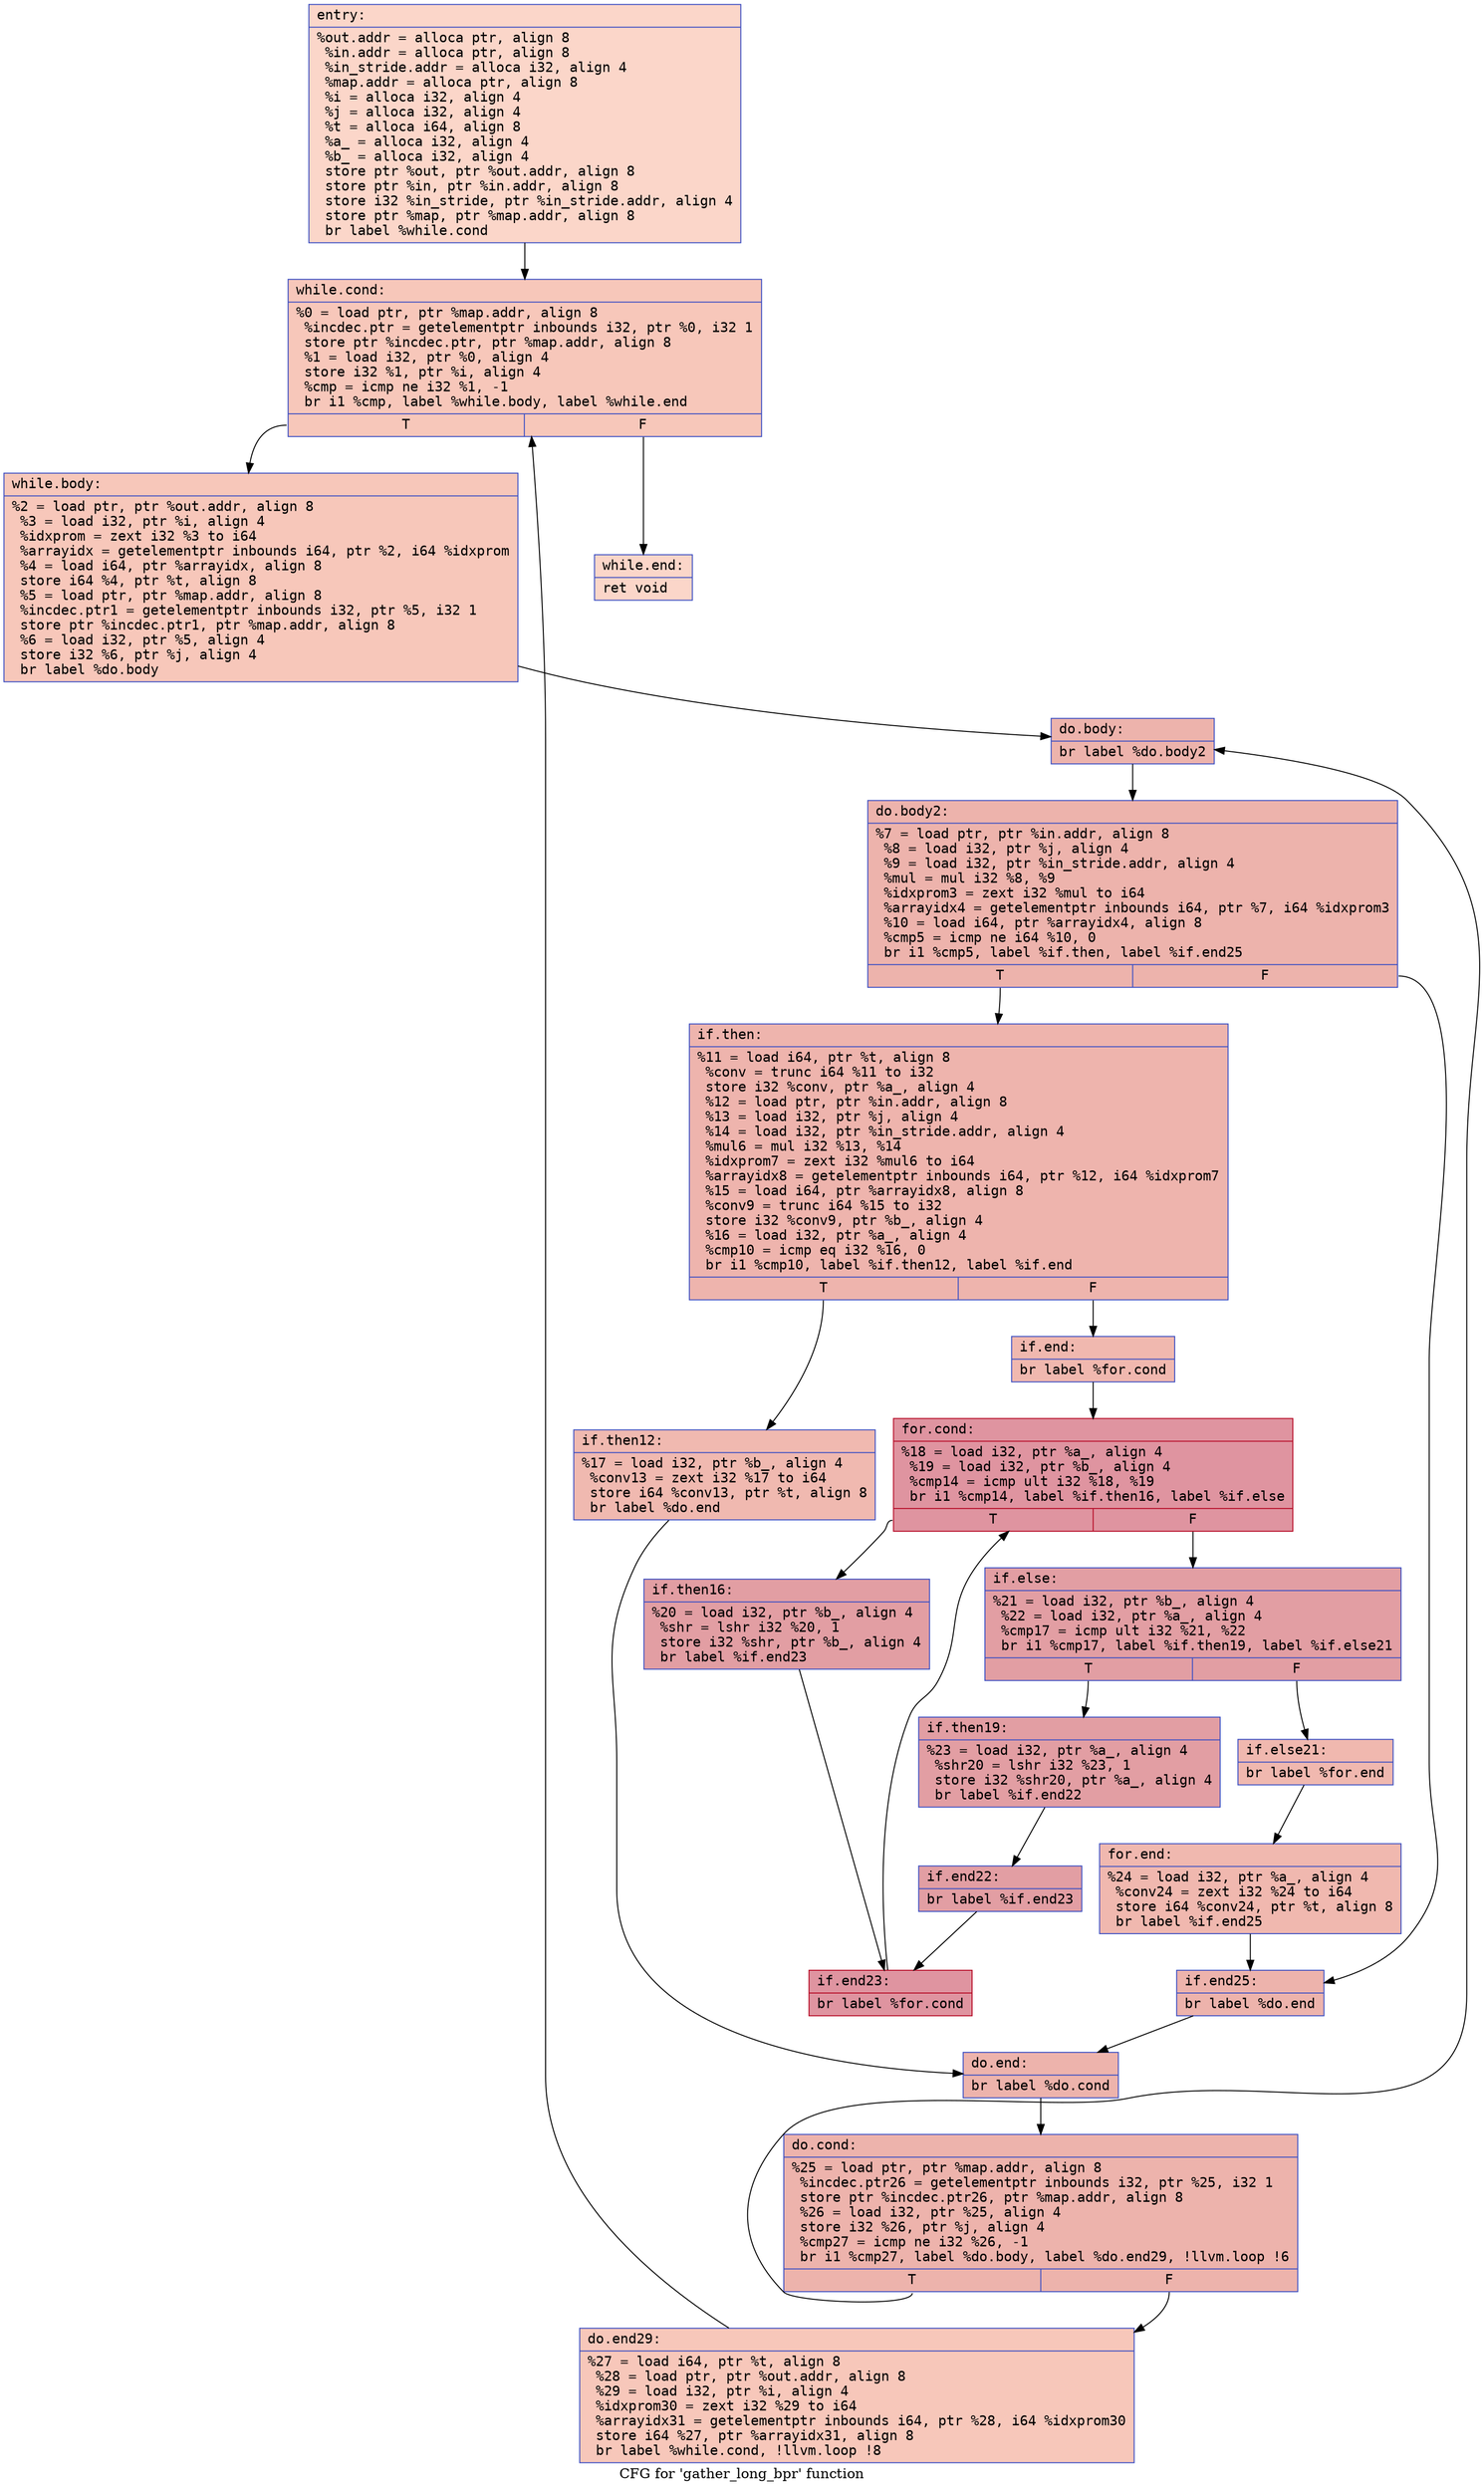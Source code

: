 digraph "CFG for 'gather_long_bpr' function" {
	label="CFG for 'gather_long_bpr' function";

	Node0x55e011cead20 [shape=record,color="#3d50c3ff", style=filled, fillcolor="#f6a38570" fontname="Courier",label="{entry:\l|  %out.addr = alloca ptr, align 8\l  %in.addr = alloca ptr, align 8\l  %in_stride.addr = alloca i32, align 4\l  %map.addr = alloca ptr, align 8\l  %i = alloca i32, align 4\l  %j = alloca i32, align 4\l  %t = alloca i64, align 8\l  %a_ = alloca i32, align 4\l  %b_ = alloca i32, align 4\l  store ptr %out, ptr %out.addr, align 8\l  store ptr %in, ptr %in.addr, align 8\l  store i32 %in_stride, ptr %in_stride.addr, align 4\l  store ptr %map, ptr %map.addr, align 8\l  br label %while.cond\l}"];
	Node0x55e011cead20 -> Node0x55e011ceb610[tooltip="entry -> while.cond\nProbability 100.00%" ];
	Node0x55e011ceb610 [shape=record,color="#3d50c3ff", style=filled, fillcolor="#ec7f6370" fontname="Courier",label="{while.cond:\l|  %0 = load ptr, ptr %map.addr, align 8\l  %incdec.ptr = getelementptr inbounds i32, ptr %0, i32 1\l  store ptr %incdec.ptr, ptr %map.addr, align 8\l  %1 = load i32, ptr %0, align 4\l  store i32 %1, ptr %i, align 4\l  %cmp = icmp ne i32 %1, -1\l  br i1 %cmp, label %while.body, label %while.end\l|{<s0>T|<s1>F}}"];
	Node0x55e011ceb610:s0 -> Node0x55e011ceba90[tooltip="while.cond -> while.body\nProbability 96.88%" ];
	Node0x55e011ceb610:s1 -> Node0x55e011cebb10[tooltip="while.cond -> while.end\nProbability 3.12%" ];
	Node0x55e011ceba90 [shape=record,color="#3d50c3ff", style=filled, fillcolor="#ec7f6370" fontname="Courier",label="{while.body:\l|  %2 = load ptr, ptr %out.addr, align 8\l  %3 = load i32, ptr %i, align 4\l  %idxprom = zext i32 %3 to i64\l  %arrayidx = getelementptr inbounds i64, ptr %2, i64 %idxprom\l  %4 = load i64, ptr %arrayidx, align 8\l  store i64 %4, ptr %t, align 8\l  %5 = load ptr, ptr %map.addr, align 8\l  %incdec.ptr1 = getelementptr inbounds i32, ptr %5, i32 1\l  store ptr %incdec.ptr1, ptr %map.addr, align 8\l  %6 = load i32, ptr %5, align 4\l  store i32 %6, ptr %j, align 4\l  br label %do.body\l}"];
	Node0x55e011ceba90 -> Node0x55e011cec2d0[tooltip="while.body -> do.body\nProbability 100.00%" ];
	Node0x55e011cec2d0 [shape=record,color="#3d50c3ff", style=filled, fillcolor="#d6524470" fontname="Courier",label="{do.body:\l|  br label %do.body2\l}"];
	Node0x55e011cec2d0 -> Node0x55e011cec3b0[tooltip="do.body -> do.body2\nProbability 100.00%" ];
	Node0x55e011cec3b0 [shape=record,color="#3d50c3ff", style=filled, fillcolor="#d6524470" fontname="Courier",label="{do.body2:\l|  %7 = load ptr, ptr %in.addr, align 8\l  %8 = load i32, ptr %j, align 4\l  %9 = load i32, ptr %in_stride.addr, align 4\l  %mul = mul i32 %8, %9\l  %idxprom3 = zext i32 %mul to i64\l  %arrayidx4 = getelementptr inbounds i64, ptr %7, i64 %idxprom3\l  %10 = load i64, ptr %arrayidx4, align 8\l  %cmp5 = icmp ne i64 %10, 0\l  br i1 %cmp5, label %if.then, label %if.end25\l|{<s0>T|<s1>F}}"];
	Node0x55e011cec3b0:s0 -> Node0x55e011cecb00[tooltip="do.body2 -> if.then\nProbability 62.50%" ];
	Node0x55e011cec3b0:s1 -> Node0x55e011cecb70[tooltip="do.body2 -> if.end25\nProbability 37.50%" ];
	Node0x55e011cecb00 [shape=record,color="#3d50c3ff", style=filled, fillcolor="#d8564670" fontname="Courier",label="{if.then:\l|  %11 = load i64, ptr %t, align 8\l  %conv = trunc i64 %11 to i32\l  store i32 %conv, ptr %a_, align 4\l  %12 = load ptr, ptr %in.addr, align 8\l  %13 = load i32, ptr %j, align 4\l  %14 = load i32, ptr %in_stride.addr, align 4\l  %mul6 = mul i32 %13, %14\l  %idxprom7 = zext i32 %mul6 to i64\l  %arrayidx8 = getelementptr inbounds i64, ptr %12, i64 %idxprom7\l  %15 = load i64, ptr %arrayidx8, align 8\l  %conv9 = trunc i64 %15 to i32\l  store i32 %conv9, ptr %b_, align 4\l  %16 = load i32, ptr %a_, align 4\l  %cmp10 = icmp eq i32 %16, 0\l  br i1 %cmp10, label %if.then12, label %if.end\l|{<s0>T|<s1>F}}"];
	Node0x55e011cecb00:s0 -> Node0x55e011ced4d0[tooltip="if.then -> if.then12\nProbability 37.50%" ];
	Node0x55e011cecb00:s1 -> Node0x55e011ced550[tooltip="if.then -> if.end\nProbability 62.50%" ];
	Node0x55e011ced4d0 [shape=record,color="#3d50c3ff", style=filled, fillcolor="#de614d70" fontname="Courier",label="{if.then12:\l|  %17 = load i32, ptr %b_, align 4\l  %conv13 = zext i32 %17 to i64\l  store i64 %conv13, ptr %t, align 8\l  br label %do.end\l}"];
	Node0x55e011ced4d0 -> Node0x55e011ced820[tooltip="if.then12 -> do.end\nProbability 100.00%" ];
	Node0x55e011ced550 [shape=record,color="#3d50c3ff", style=filled, fillcolor="#dc5d4a70" fontname="Courier",label="{if.end:\l|  br label %for.cond\l}"];
	Node0x55e011ced550 -> Node0x55e011ced900[tooltip="if.end -> for.cond\nProbability 100.00%" ];
	Node0x55e011ced900 [shape=record,color="#b70d28ff", style=filled, fillcolor="#b70d2870" fontname="Courier",label="{for.cond:\l|  %18 = load i32, ptr %a_, align 4\l  %19 = load i32, ptr %b_, align 4\l  %cmp14 = icmp ult i32 %18, %19\l  br i1 %cmp14, label %if.then16, label %if.else\l|{<s0>T|<s1>F}}"];
	Node0x55e011ced900:s0 -> Node0x55e011cedba0[tooltip="for.cond -> if.then16\nProbability 50.00%" ];
	Node0x55e011ced900:s1 -> Node0x55e011cedc20[tooltip="for.cond -> if.else\nProbability 50.00%" ];
	Node0x55e011cedba0 [shape=record,color="#3d50c3ff", style=filled, fillcolor="#be242e70" fontname="Courier",label="{if.then16:\l|  %20 = load i32, ptr %b_, align 4\l  %shr = lshr i32 %20, 1\l  store i32 %shr, ptr %b_, align 4\l  br label %if.end23\l}"];
	Node0x55e011cedba0 -> Node0x55e011cedf10[tooltip="if.then16 -> if.end23\nProbability 100.00%" ];
	Node0x55e011cedc20 [shape=record,color="#3d50c3ff", style=filled, fillcolor="#be242e70" fontname="Courier",label="{if.else:\l|  %21 = load i32, ptr %b_, align 4\l  %22 = load i32, ptr %a_, align 4\l  %cmp17 = icmp ult i32 %21, %22\l  br i1 %cmp17, label %if.then19, label %if.else21\l|{<s0>T|<s1>F}}"];
	Node0x55e011cedc20:s0 -> Node0x55e011cee1b0[tooltip="if.else -> if.then19\nProbability 96.88%" ];
	Node0x55e011cedc20:s1 -> Node0x55e011cee230[tooltip="if.else -> if.else21\nProbability 3.12%" ];
	Node0x55e011cee1b0 [shape=record,color="#3d50c3ff", style=filled, fillcolor="#be242e70" fontname="Courier",label="{if.then19:\l|  %23 = load i32, ptr %a_, align 4\l  %shr20 = lshr i32 %23, 1\l  store i32 %shr20, ptr %a_, align 4\l  br label %if.end22\l}"];
	Node0x55e011cee1b0 -> Node0x55e011cec950[tooltip="if.then19 -> if.end22\nProbability 100.00%" ];
	Node0x55e011cee230 [shape=record,color="#3d50c3ff", style=filled, fillcolor="#dc5d4a70" fontname="Courier",label="{if.else21:\l|  br label %for.end\l}"];
	Node0x55e011cee230 -> Node0x55e011ca51b0[tooltip="if.else21 -> for.end\nProbability 100.00%" ];
	Node0x55e011cec950 [shape=record,color="#3d50c3ff", style=filled, fillcolor="#be242e70" fontname="Courier",label="{if.end22:\l|  br label %if.end23\l}"];
	Node0x55e011cec950 -> Node0x55e011cedf10[tooltip="if.end22 -> if.end23\nProbability 100.00%" ];
	Node0x55e011cedf10 [shape=record,color="#b70d28ff", style=filled, fillcolor="#b70d2870" fontname="Courier",label="{if.end23:\l|  br label %for.cond\l}"];
	Node0x55e011cedf10 -> Node0x55e011ced900[tooltip="if.end23 -> for.cond\nProbability 100.00%" ];
	Node0x55e011ca51b0 [shape=record,color="#3d50c3ff", style=filled, fillcolor="#dc5d4a70" fontname="Courier",label="{for.end:\l|  %24 = load i32, ptr %a_, align 4\l  %conv24 = zext i32 %24 to i64\l  store i64 %conv24, ptr %t, align 8\l  br label %if.end25\l}"];
	Node0x55e011ca51b0 -> Node0x55e011cecb70[tooltip="for.end -> if.end25\nProbability 100.00%" ];
	Node0x55e011cecb70 [shape=record,color="#3d50c3ff", style=filled, fillcolor="#d6524470" fontname="Courier",label="{if.end25:\l|  br label %do.end\l}"];
	Node0x55e011cecb70 -> Node0x55e011ced820[tooltip="if.end25 -> do.end\nProbability 100.00%" ];
	Node0x55e011ced820 [shape=record,color="#3d50c3ff", style=filled, fillcolor="#d6524470" fontname="Courier",label="{do.end:\l|  br label %do.cond\l}"];
	Node0x55e011ced820 -> Node0x55e011ca5010[tooltip="do.end -> do.cond\nProbability 100.00%" ];
	Node0x55e011ca5010 [shape=record,color="#3d50c3ff", style=filled, fillcolor="#d6524470" fontname="Courier",label="{do.cond:\l|  %25 = load ptr, ptr %map.addr, align 8\l  %incdec.ptr26 = getelementptr inbounds i32, ptr %25, i32 1\l  store ptr %incdec.ptr26, ptr %map.addr, align 8\l  %26 = load i32, ptr %25, align 4\l  store i32 %26, ptr %j, align 4\l  %cmp27 = icmp ne i32 %26, -1\l  br i1 %cmp27, label %do.body, label %do.end29, !llvm.loop !6\l|{<s0>T|<s1>F}}"];
	Node0x55e011ca5010:s0 -> Node0x55e011cec2d0[tooltip="do.cond -> do.body\nProbability 96.88%" ];
	Node0x55e011ca5010:s1 -> Node0x55e011c60990[tooltip="do.cond -> do.end29\nProbability 3.12%" ];
	Node0x55e011c60990 [shape=record,color="#3d50c3ff", style=filled, fillcolor="#ec7f6370" fontname="Courier",label="{do.end29:\l|  %27 = load i64, ptr %t, align 8\l  %28 = load ptr, ptr %out.addr, align 8\l  %29 = load i32, ptr %i, align 4\l  %idxprom30 = zext i32 %29 to i64\l  %arrayidx31 = getelementptr inbounds i64, ptr %28, i64 %idxprom30\l  store i64 %27, ptr %arrayidx31, align 8\l  br label %while.cond, !llvm.loop !8\l}"];
	Node0x55e011c60990 -> Node0x55e011ceb610[tooltip="do.end29 -> while.cond\nProbability 100.00%" ];
	Node0x55e011cebb10 [shape=record,color="#3d50c3ff", style=filled, fillcolor="#f6a38570" fontname="Courier",label="{while.end:\l|  ret void\l}"];
}
